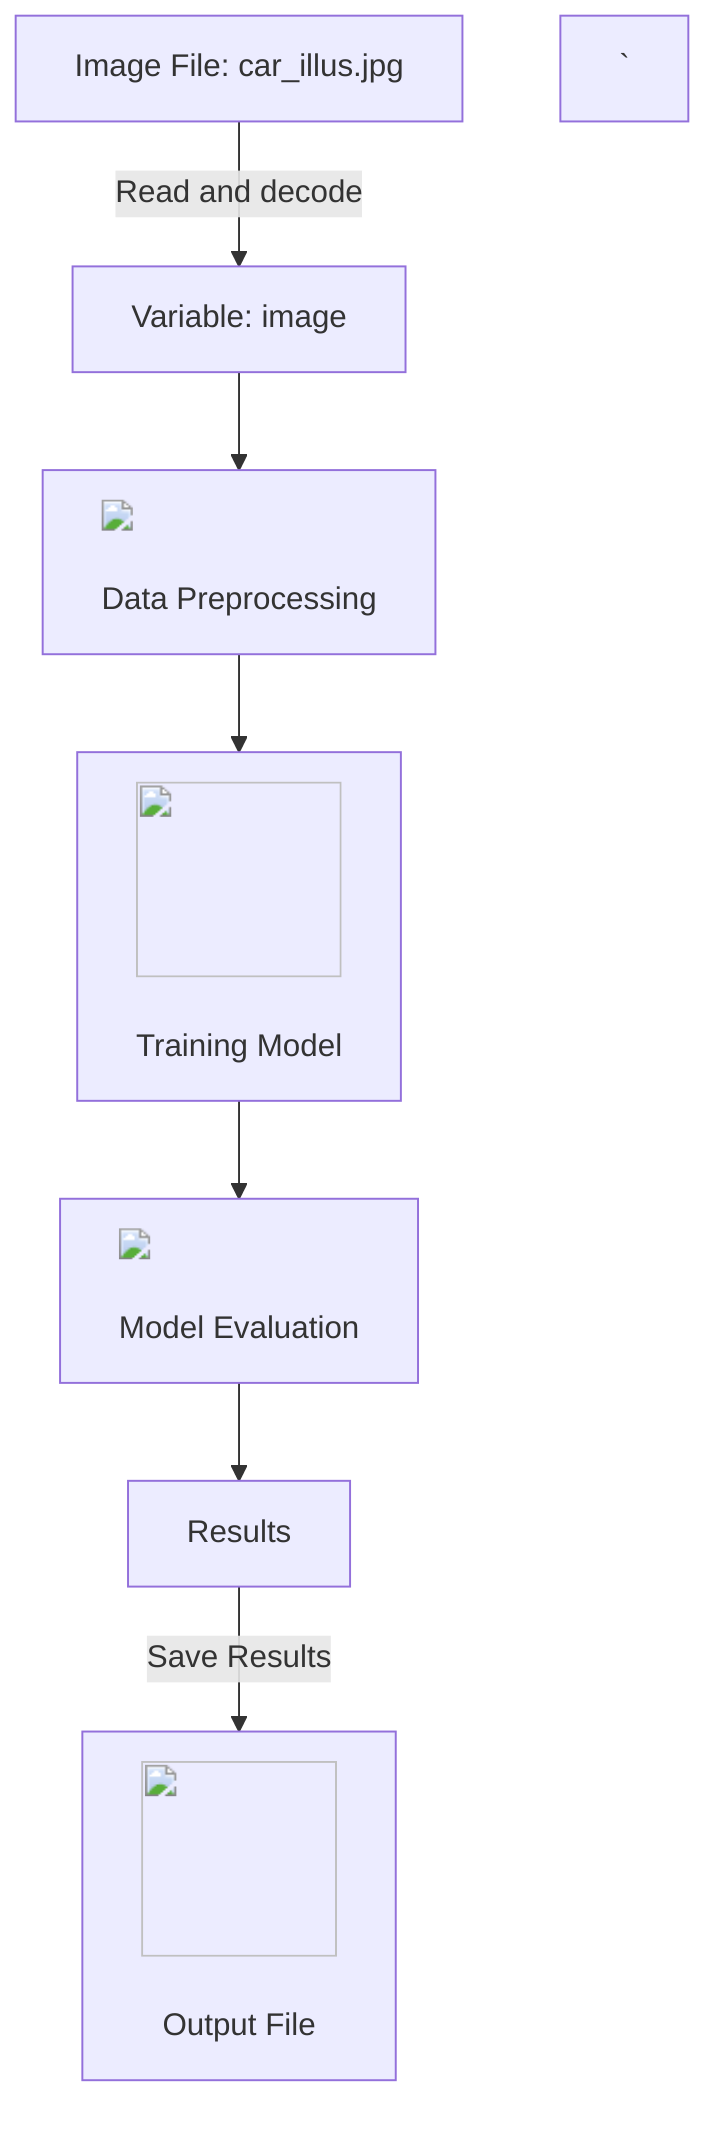 flowchart TD
    A[Image File: car_illus.jpg] -->|Read and decode| B[Variable: image]

    B --> C[<img src='dummy_plots/scatter_plot_template.svg'/> <br/> Data Preprocessing];

    C --> D[<img src='icons/brain.svg' width=100 height=100/> <br/> Training Model];

    D --> E[<img src='dummy_plots/barplot_template.svg'/> <br/> Model Evaluation];

    E --> F[Results];

    F -->|Save Results| G[<img src='icons/file.svg' width=100 height=100/> <br/> Output File];
`